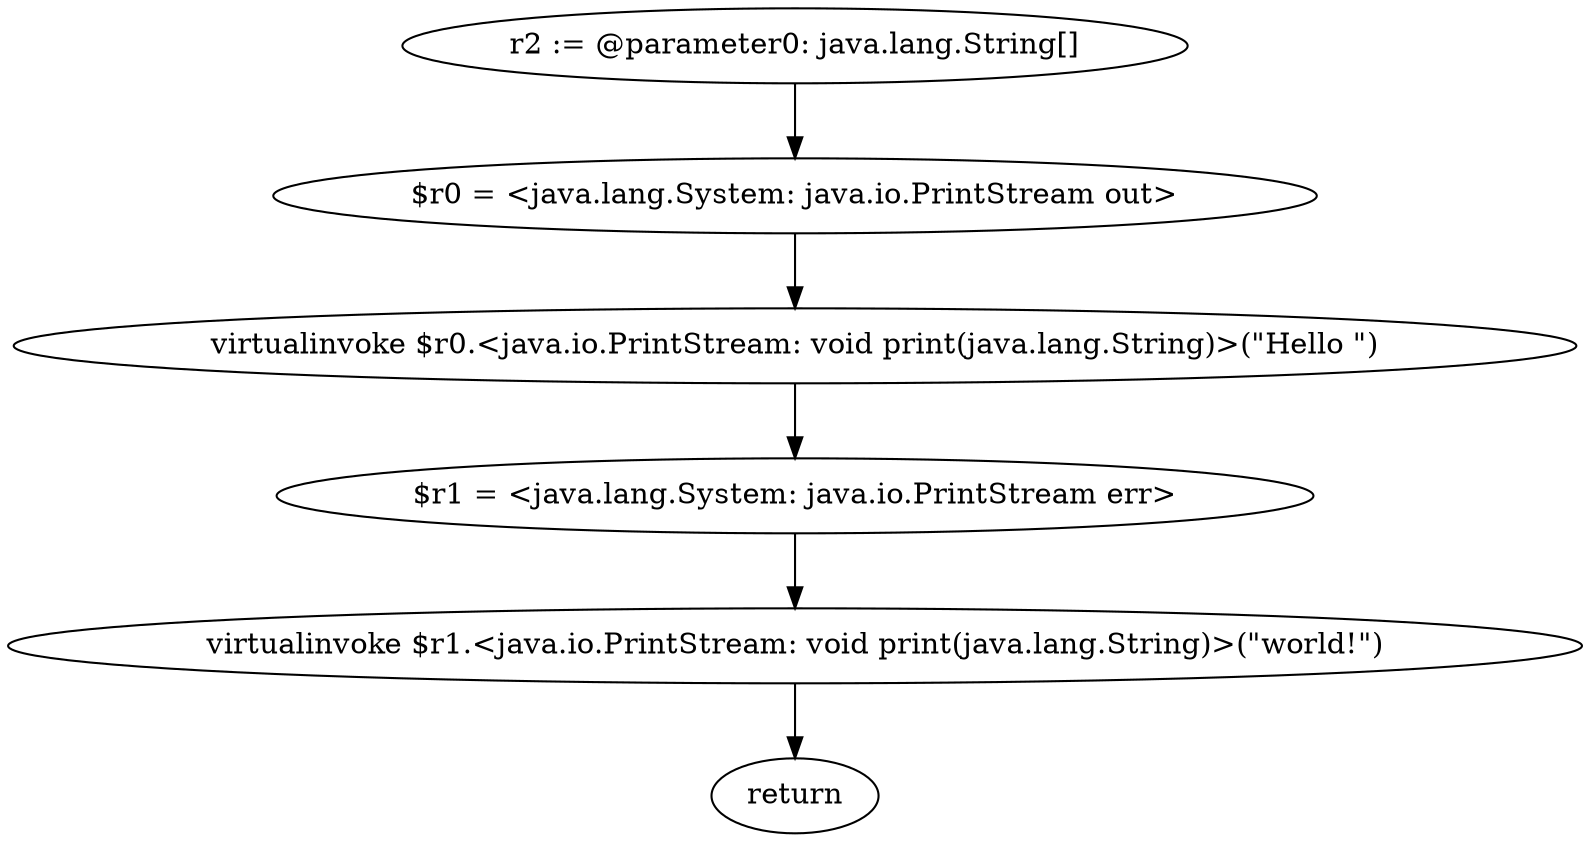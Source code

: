 digraph "unitGraph" {
    "r2 := @parameter0: java.lang.String[]"
    "$r0 = <java.lang.System: java.io.PrintStream out>"
    "virtualinvoke $r0.<java.io.PrintStream: void print(java.lang.String)>(\"Hello \")"
    "$r1 = <java.lang.System: java.io.PrintStream err>"
    "virtualinvoke $r1.<java.io.PrintStream: void print(java.lang.String)>(\"world!\")"
    "return"
    "r2 := @parameter0: java.lang.String[]"->"$r0 = <java.lang.System: java.io.PrintStream out>";
    "$r0 = <java.lang.System: java.io.PrintStream out>"->"virtualinvoke $r0.<java.io.PrintStream: void print(java.lang.String)>(\"Hello \")";
    "virtualinvoke $r0.<java.io.PrintStream: void print(java.lang.String)>(\"Hello \")"->"$r1 = <java.lang.System: java.io.PrintStream err>";
    "$r1 = <java.lang.System: java.io.PrintStream err>"->"virtualinvoke $r1.<java.io.PrintStream: void print(java.lang.String)>(\"world!\")";
    "virtualinvoke $r1.<java.io.PrintStream: void print(java.lang.String)>(\"world!\")"->"return";
}
